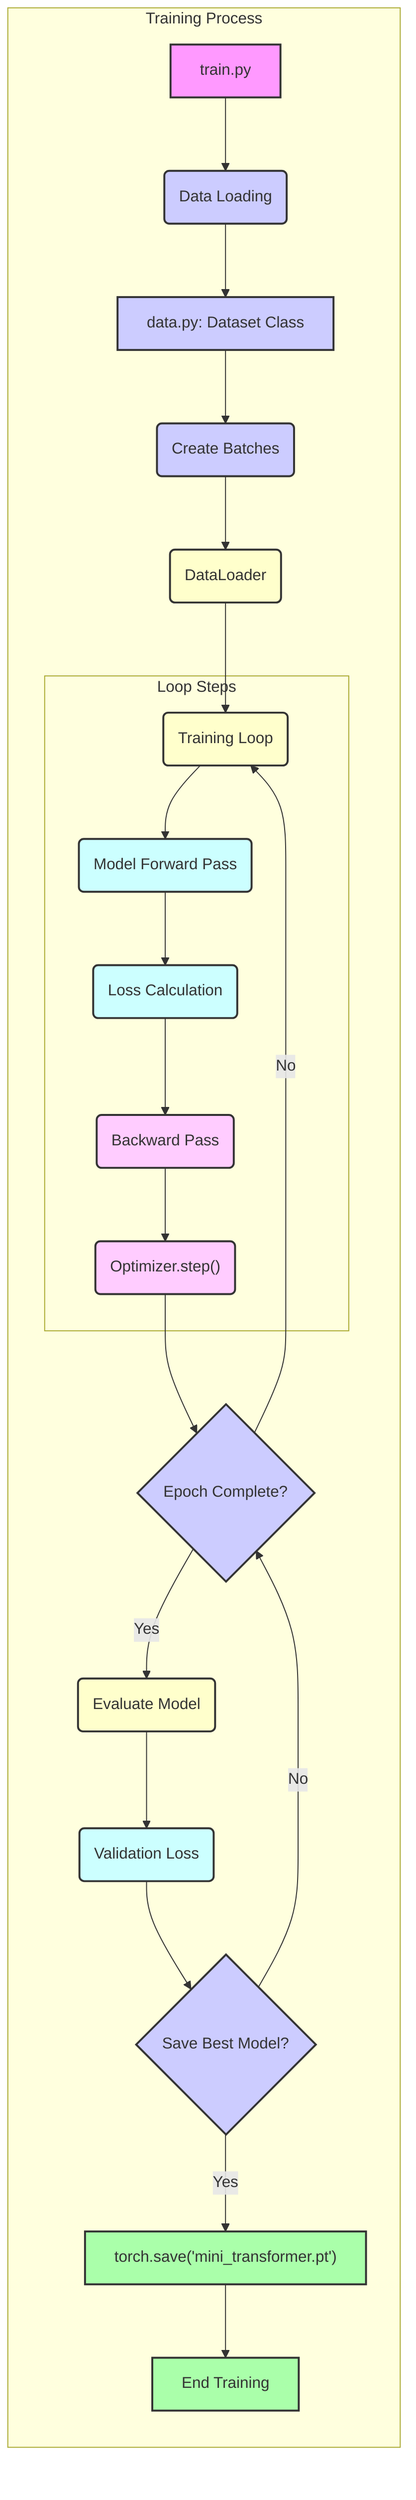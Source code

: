 graph LR
    direction LR

    subgraph Training Process
    A[train.py] --> B(Data Loading) --> C["data.py: Dataset Class"] --> D(Create Batches) --> E(DataLoader) --> F(Training Loop)

    subgraph Loop Steps
        direction TB
        F --> G(Model Forward Pass)
        G --> H(Loss Calculation)
        H --> I(Backward Pass)
        I --> J("Optimizer.step()")
    end

    J --> K{Epoch Complete?}
    K -- Yes --> L(Evaluate Model)
    K -- No --> F

    L --> M(Validation Loss) --> N{Save Best Model?}
    N -- Yes --> O["torch.save('mini_transformer.pt')"]
    N -- No --> K

    O --> P[End Training]
    end

    style A fill:#f9f,stroke:#333,stroke-width:2px
    style B fill:#ccf,stroke:#333,stroke-width:2px
    style C fill:#ccf,stroke:#333,stroke-width:2px
    style D fill:#ccf,stroke:#333,stroke-width:2px
    style E fill:#ffc,stroke:#333,stroke-width:2px
    style F fill:#ffc,stroke:#333,stroke-width:2px
    style G fill:#cff,stroke:#333,stroke-width:2px
    style H fill:#cff,stroke:#333,stroke-width:2px
    style I fill:#fcf,stroke:#333,stroke-width:2px
    style J fill:#fcf,stroke:#333,stroke-width:2px
    style K fill:#ccf,stroke:#333,stroke-width:2px
    style L fill:#ffc,stroke:#333,stroke-width:2px
    style M fill:#cff,stroke:#333,stroke-width:2px
    style N fill:#ccf,stroke:#333,stroke-width:2px
    style O fill:#afa,stroke:#333,stroke-width:2px
    style P fill:#afa,stroke:#333,stroke-width:2px
